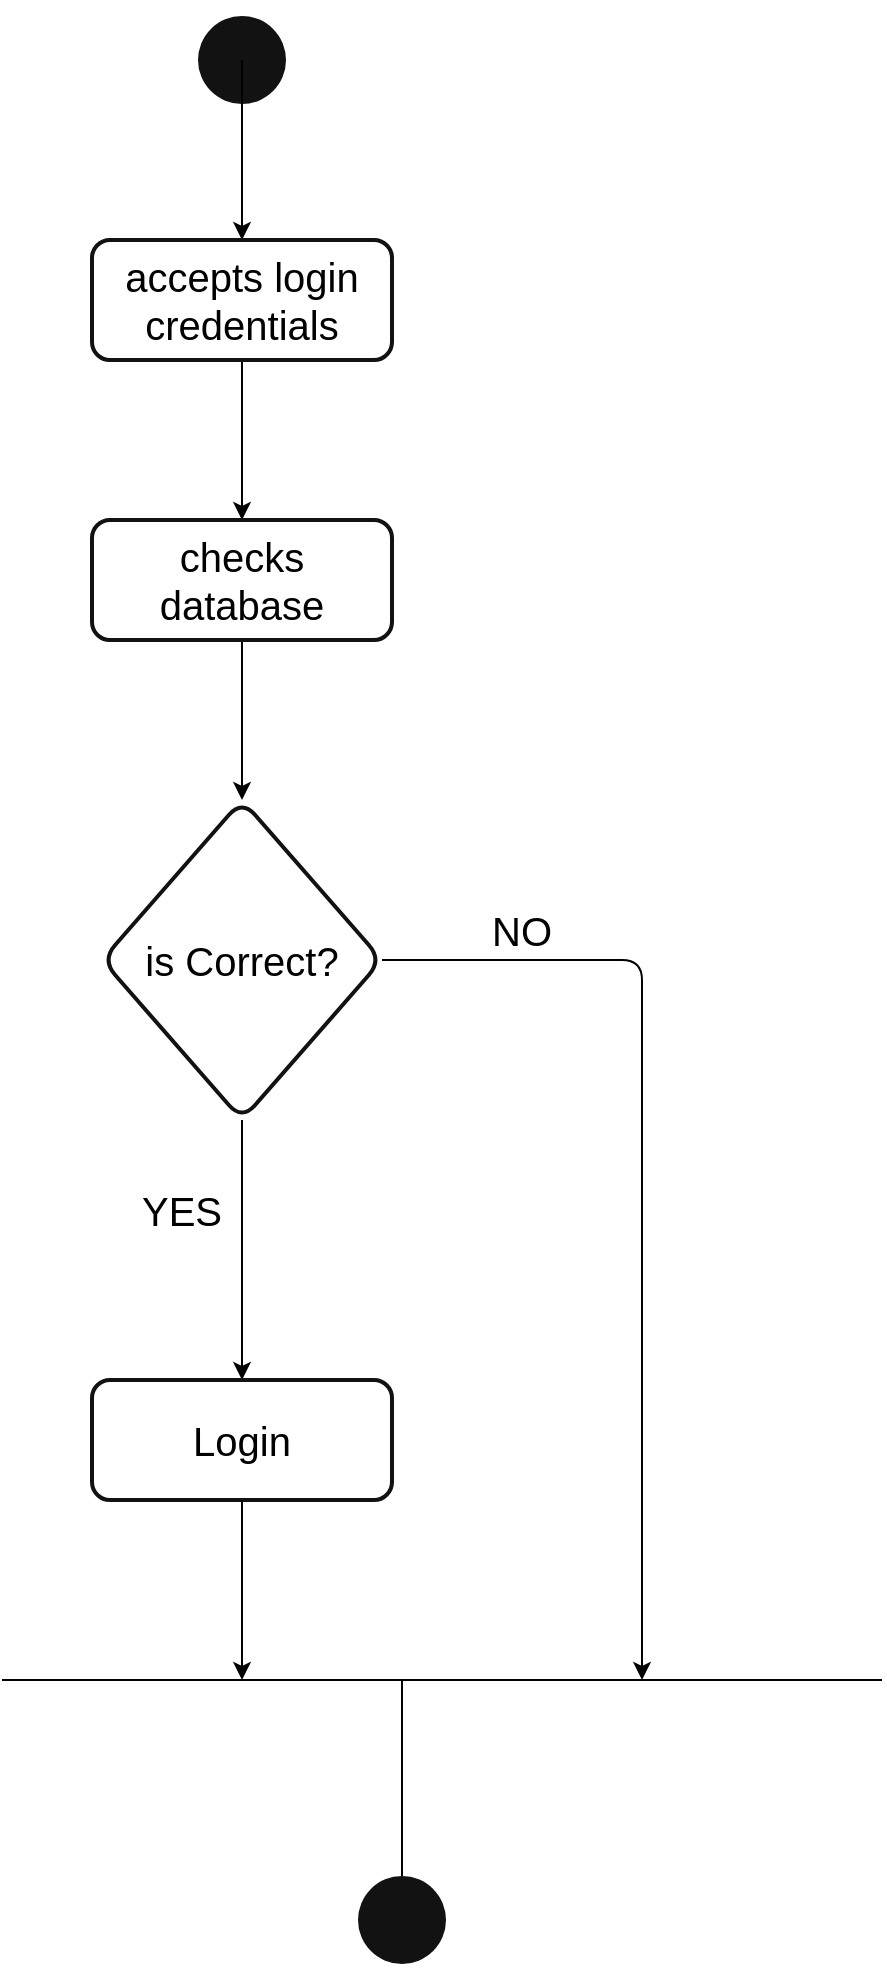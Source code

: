 <mxfile><diagram id="55MtdcbTN-pnRmVGpxf6" name="Page-1"><mxGraphModel dx="1054" dy="605" grid="1" gridSize="10" guides="1" tooltips="1" connect="1" arrows="1" fold="1" page="1" pageScale="1" pageWidth="850" pageHeight="1100" math="0" shadow="0"><root><mxCell id="0"/><mxCell id="1" parent="0"/><mxCell id="2" value="" style="shape=waypoint;sketch=0;fillStyle=solid;size=6;pointerEvents=1;points=[];fillColor=none;resizable=0;rotatable=0;perimeter=centerPerimeter;snapToPoint=1;strokeWidth=20;strokeColor=#121212;" vertex="1" parent="1"><mxGeometry x="220" y="50" width="40" height="40" as="geometry"/></mxCell><mxCell id="3" value="" style="endArrow=classic;html=1;exitX=0.434;exitY=0.621;exitDx=0;exitDy=0;exitPerimeter=0;" edge="1" parent="1" source="2"><mxGeometry width="50" height="50" relative="1" as="geometry"><mxPoint x="250" y="90" as="sourcePoint"/><mxPoint x="240" y="160" as="targetPoint"/></mxGeometry></mxCell><mxCell id="12" value="" style="edgeStyle=none;html=1;fontSize=20;" edge="1" parent="1" source="4" target="11"><mxGeometry relative="1" as="geometry"/></mxCell><mxCell id="4" value="&lt;p style=&quot;font-size: 20px&quot;&gt;accepts login credentials&lt;/p&gt;" style="rounded=1;whiteSpace=wrap;html=1;strokeColor=#121212;strokeWidth=2;" vertex="1" parent="1"><mxGeometry x="165" y="160" width="150" height="60" as="geometry"/></mxCell><mxCell id="14" value="" style="edgeStyle=none;html=1;fontSize=20;" edge="1" parent="1" source="11" target="13"><mxGeometry relative="1" as="geometry"/></mxCell><mxCell id="11" value="&lt;p style=&quot;font-size: 20px&quot;&gt;checks database&lt;/p&gt;" style="rounded=1;whiteSpace=wrap;html=1;strokeColor=#121212;strokeWidth=2;" vertex="1" parent="1"><mxGeometry x="165" y="300" width="150" height="60" as="geometry"/></mxCell><mxCell id="16" value="" style="edgeStyle=none;html=1;fontSize=20;" edge="1" parent="1" source="13"><mxGeometry relative="1" as="geometry"><mxPoint x="240" y="730" as="targetPoint"/></mxGeometry></mxCell><mxCell id="13" value="&lt;font style=&quot;font-size: 20px&quot;&gt;is Correct?&lt;/font&gt;" style="rhombus;whiteSpace=wrap;html=1;strokeColor=#121212;rounded=1;strokeWidth=2;" vertex="1" parent="1"><mxGeometry x="170" y="440" width="140" height="160" as="geometry"/></mxCell><mxCell id="17" value="&lt;p style=&quot;font-size: 20px&quot;&gt;Login&lt;/p&gt;" style="rounded=1;whiteSpace=wrap;html=1;strokeColor=#121212;strokeWidth=2;" vertex="1" parent="1"><mxGeometry x="165" y="730" width="150" height="60" as="geometry"/></mxCell><mxCell id="20" value="" style="endArrow=classic;html=1;fontSize=20;exitX=1;exitY=0.5;exitDx=0;exitDy=0;" edge="1" parent="1" source="13"><mxGeometry width="50" height="50" relative="1" as="geometry"><mxPoint x="490" y="580" as="sourcePoint"/><mxPoint x="440" y="880" as="targetPoint"/><Array as="points"><mxPoint x="440" y="520"/></Array></mxGeometry></mxCell><mxCell id="21" value="" style="endArrow=classic;html=1;fontSize=20;exitX=0.5;exitY=1;exitDx=0;exitDy=0;" edge="1" parent="1" source="17"><mxGeometry width="50" height="50" relative="1" as="geometry"><mxPoint x="490" y="820" as="sourcePoint"/><mxPoint x="240" y="880" as="targetPoint"/></mxGeometry></mxCell><mxCell id="22" value="" style="endArrow=none;html=1;fontSize=20;" edge="1" parent="1"><mxGeometry width="50" height="50" relative="1" as="geometry"><mxPoint x="120" y="880" as="sourcePoint"/><mxPoint x="560" y="880" as="targetPoint"/></mxGeometry></mxCell><mxCell id="23" value="" style="endArrow=classic;html=1;fontSize=20;" edge="1" parent="1"><mxGeometry width="50" height="50" relative="1" as="geometry"><mxPoint x="320" y="880" as="sourcePoint"/><mxPoint x="320" y="1000" as="targetPoint"/></mxGeometry></mxCell><mxCell id="24" value="" style="shape=waypoint;sketch=0;fillStyle=solid;size=6;pointerEvents=1;points=[];fillColor=none;resizable=0;rotatable=0;perimeter=centerPerimeter;snapToPoint=1;strokeWidth=20;strokeColor=#121212;" vertex="1" parent="1"><mxGeometry x="300" y="980" width="40" height="40" as="geometry"/></mxCell><mxCell id="26" value="NO" style="text;html=1;strokeColor=none;fillColor=none;align=center;verticalAlign=middle;whiteSpace=wrap;rounded=0;fontSize=20;" vertex="1" parent="1"><mxGeometry x="350" y="490" width="60" height="30" as="geometry"/></mxCell><mxCell id="27" value="YES" style="text;html=1;strokeColor=none;fillColor=none;align=center;verticalAlign=middle;whiteSpace=wrap;rounded=0;fontSize=20;" vertex="1" parent="1"><mxGeometry x="180" y="630" width="60" height="30" as="geometry"/></mxCell></root></mxGraphModel></diagram></mxfile>